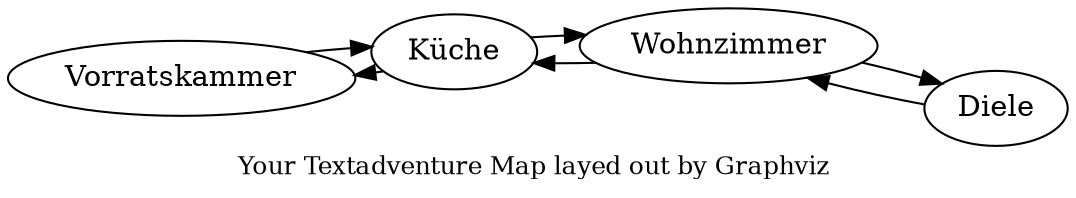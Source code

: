 
digraph Ravenswood {
layout=neato
Vorratskammer->Küche
Diele->Wohnzimmer
Küche->Vorratskammer
Wohnzimmer->Diele
Küche->Wohnzimmer
Wohnzimmer->Küche

overlap=false
label="Your Textadventure Map layed out by Graphviz "
fontsize=12;
}
    
